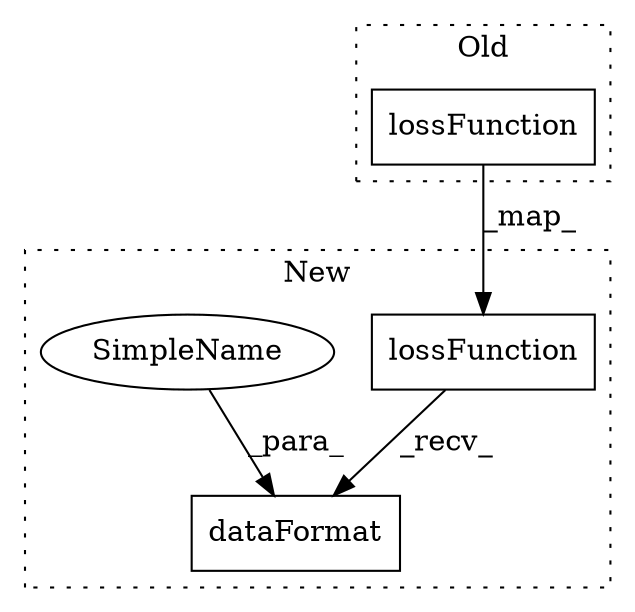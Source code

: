 digraph G {
subgraph cluster0 {
1 [label="lossFunction" a="32" s="4297,4340" l="13,1" shape="box"];
label = "Old";
style="dotted";
}
subgraph cluster1 {
2 [label="lossFunction" a="32" s="4564,4607" l="13,1" shape="box"];
3 [label="dataFormat" a="32" s="4609,4633" l="11,1" shape="box"];
4 [label="SimpleName" a="42" s="4620" l="13" shape="ellipse"];
label = "New";
style="dotted";
}
1 -> 2 [label="_map_"];
2 -> 3 [label="_recv_"];
4 -> 3 [label="_para_"];
}